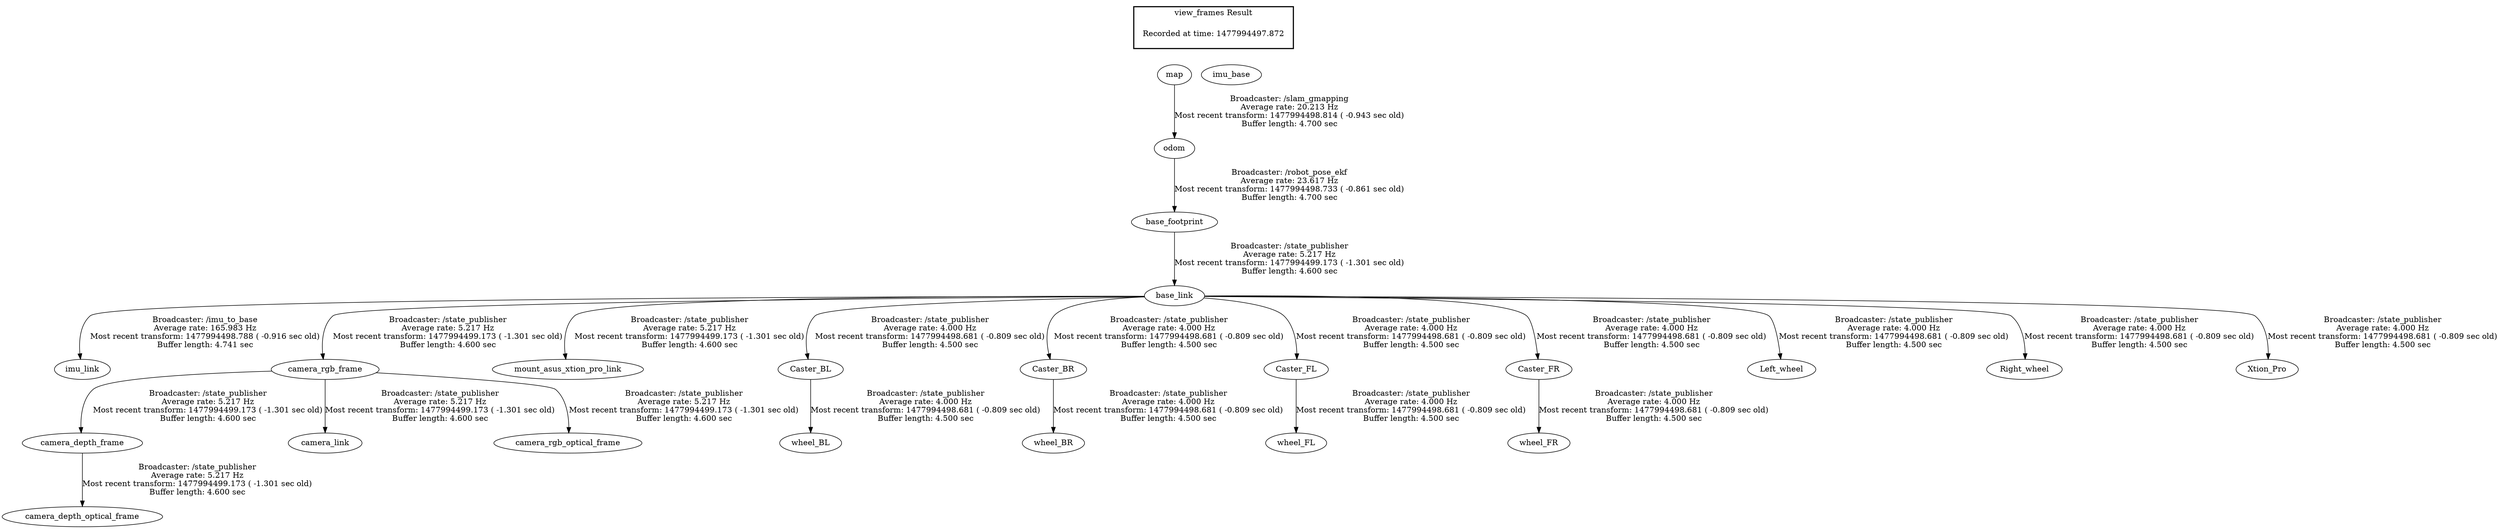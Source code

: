 digraph G {
"base_link" -> "imu_link"[label="Broadcaster: /imu_to_base\nAverage rate: 165.983 Hz\nMost recent transform: 1477994498.788 ( -0.916 sec old)\nBuffer length: 4.741 sec\n"];
"base_footprint" -> "base_link"[label="Broadcaster: /state_publisher\nAverage rate: 5.217 Hz\nMost recent transform: 1477994499.173 ( -1.301 sec old)\nBuffer length: 4.600 sec\n"];
"map" -> "odom"[label="Broadcaster: /slam_gmapping\nAverage rate: 20.213 Hz\nMost recent transform: 1477994498.814 ( -0.943 sec old)\nBuffer length: 4.700 sec\n"];
"odom" -> "base_footprint"[label="Broadcaster: /robot_pose_ekf\nAverage rate: 23.617 Hz\nMost recent transform: 1477994498.733 ( -0.861 sec old)\nBuffer length: 4.700 sec\n"];
"camera_rgb_frame" -> "camera_depth_frame"[label="Broadcaster: /state_publisher\nAverage rate: 5.217 Hz\nMost recent transform: 1477994499.173 ( -1.301 sec old)\nBuffer length: 4.600 sec\n"];
"base_link" -> "camera_rgb_frame"[label="Broadcaster: /state_publisher\nAverage rate: 5.217 Hz\nMost recent transform: 1477994499.173 ( -1.301 sec old)\nBuffer length: 4.600 sec\n"];
"camera_depth_frame" -> "camera_depth_optical_frame"[label="Broadcaster: /state_publisher\nAverage rate: 5.217 Hz\nMost recent transform: 1477994499.173 ( -1.301 sec old)\nBuffer length: 4.600 sec\n"];
"camera_rgb_frame" -> "camera_link"[label="Broadcaster: /state_publisher\nAverage rate: 5.217 Hz\nMost recent transform: 1477994499.173 ( -1.301 sec old)\nBuffer length: 4.600 sec\n"];
"camera_rgb_frame" -> "camera_rgb_optical_frame"[label="Broadcaster: /state_publisher\nAverage rate: 5.217 Hz\nMost recent transform: 1477994499.173 ( -1.301 sec old)\nBuffer length: 4.600 sec\n"];
"base_link" -> "mount_asus_xtion_pro_link"[label="Broadcaster: /state_publisher\nAverage rate: 5.217 Hz\nMost recent transform: 1477994499.173 ( -1.301 sec old)\nBuffer length: 4.600 sec\n"];
"base_link" -> "Caster_BL"[label="Broadcaster: /state_publisher\nAverage rate: 4.000 Hz\nMost recent transform: 1477994498.681 ( -0.809 sec old)\nBuffer length: 4.500 sec\n"];
"base_link" -> "Caster_BR"[label="Broadcaster: /state_publisher\nAverage rate: 4.000 Hz\nMost recent transform: 1477994498.681 ( -0.809 sec old)\nBuffer length: 4.500 sec\n"];
"base_link" -> "Caster_FL"[label="Broadcaster: /state_publisher\nAverage rate: 4.000 Hz\nMost recent transform: 1477994498.681 ( -0.809 sec old)\nBuffer length: 4.500 sec\n"];
"base_link" -> "Caster_FR"[label="Broadcaster: /state_publisher\nAverage rate: 4.000 Hz\nMost recent transform: 1477994498.681 ( -0.809 sec old)\nBuffer length: 4.500 sec\n"];
"base_link" -> "Left_wheel"[label="Broadcaster: /state_publisher\nAverage rate: 4.000 Hz\nMost recent transform: 1477994498.681 ( -0.809 sec old)\nBuffer length: 4.500 sec\n"];
"base_link" -> "Right_wheel"[label="Broadcaster: /state_publisher\nAverage rate: 4.000 Hz\nMost recent transform: 1477994498.681 ( -0.809 sec old)\nBuffer length: 4.500 sec\n"];
"base_link" -> "Xtion_Pro"[label="Broadcaster: /state_publisher\nAverage rate: 4.000 Hz\nMost recent transform: 1477994498.681 ( -0.809 sec old)\nBuffer length: 4.500 sec\n"];
"Caster_BL" -> "wheel_BL"[label="Broadcaster: /state_publisher\nAverage rate: 4.000 Hz\nMost recent transform: 1477994498.681 ( -0.809 sec old)\nBuffer length: 4.500 sec\n"];
"Caster_BR" -> "wheel_BR"[label="Broadcaster: /state_publisher\nAverage rate: 4.000 Hz\nMost recent transform: 1477994498.681 ( -0.809 sec old)\nBuffer length: 4.500 sec\n"];
"Caster_FL" -> "wheel_FL"[label="Broadcaster: /state_publisher\nAverage rate: 4.000 Hz\nMost recent transform: 1477994498.681 ( -0.809 sec old)\nBuffer length: 4.500 sec\n"];
"Caster_FR" -> "wheel_FR"[label="Broadcaster: /state_publisher\nAverage rate: 4.000 Hz\nMost recent transform: 1477994498.681 ( -0.809 sec old)\nBuffer length: 4.500 sec\n"];
edge [style=invis];
 subgraph cluster_legend { style=bold; color=black; label ="view_frames Result";
"Recorded at time: 1477994497.872"[ shape=plaintext ] ;
 }->"map";
edge [style=invis];
 subgraph cluster_legend { style=bold; color=black; label ="view_frames Result";
"Recorded at time: 1477994497.872"[ shape=plaintext ] ;
 }->"imu_base";
}